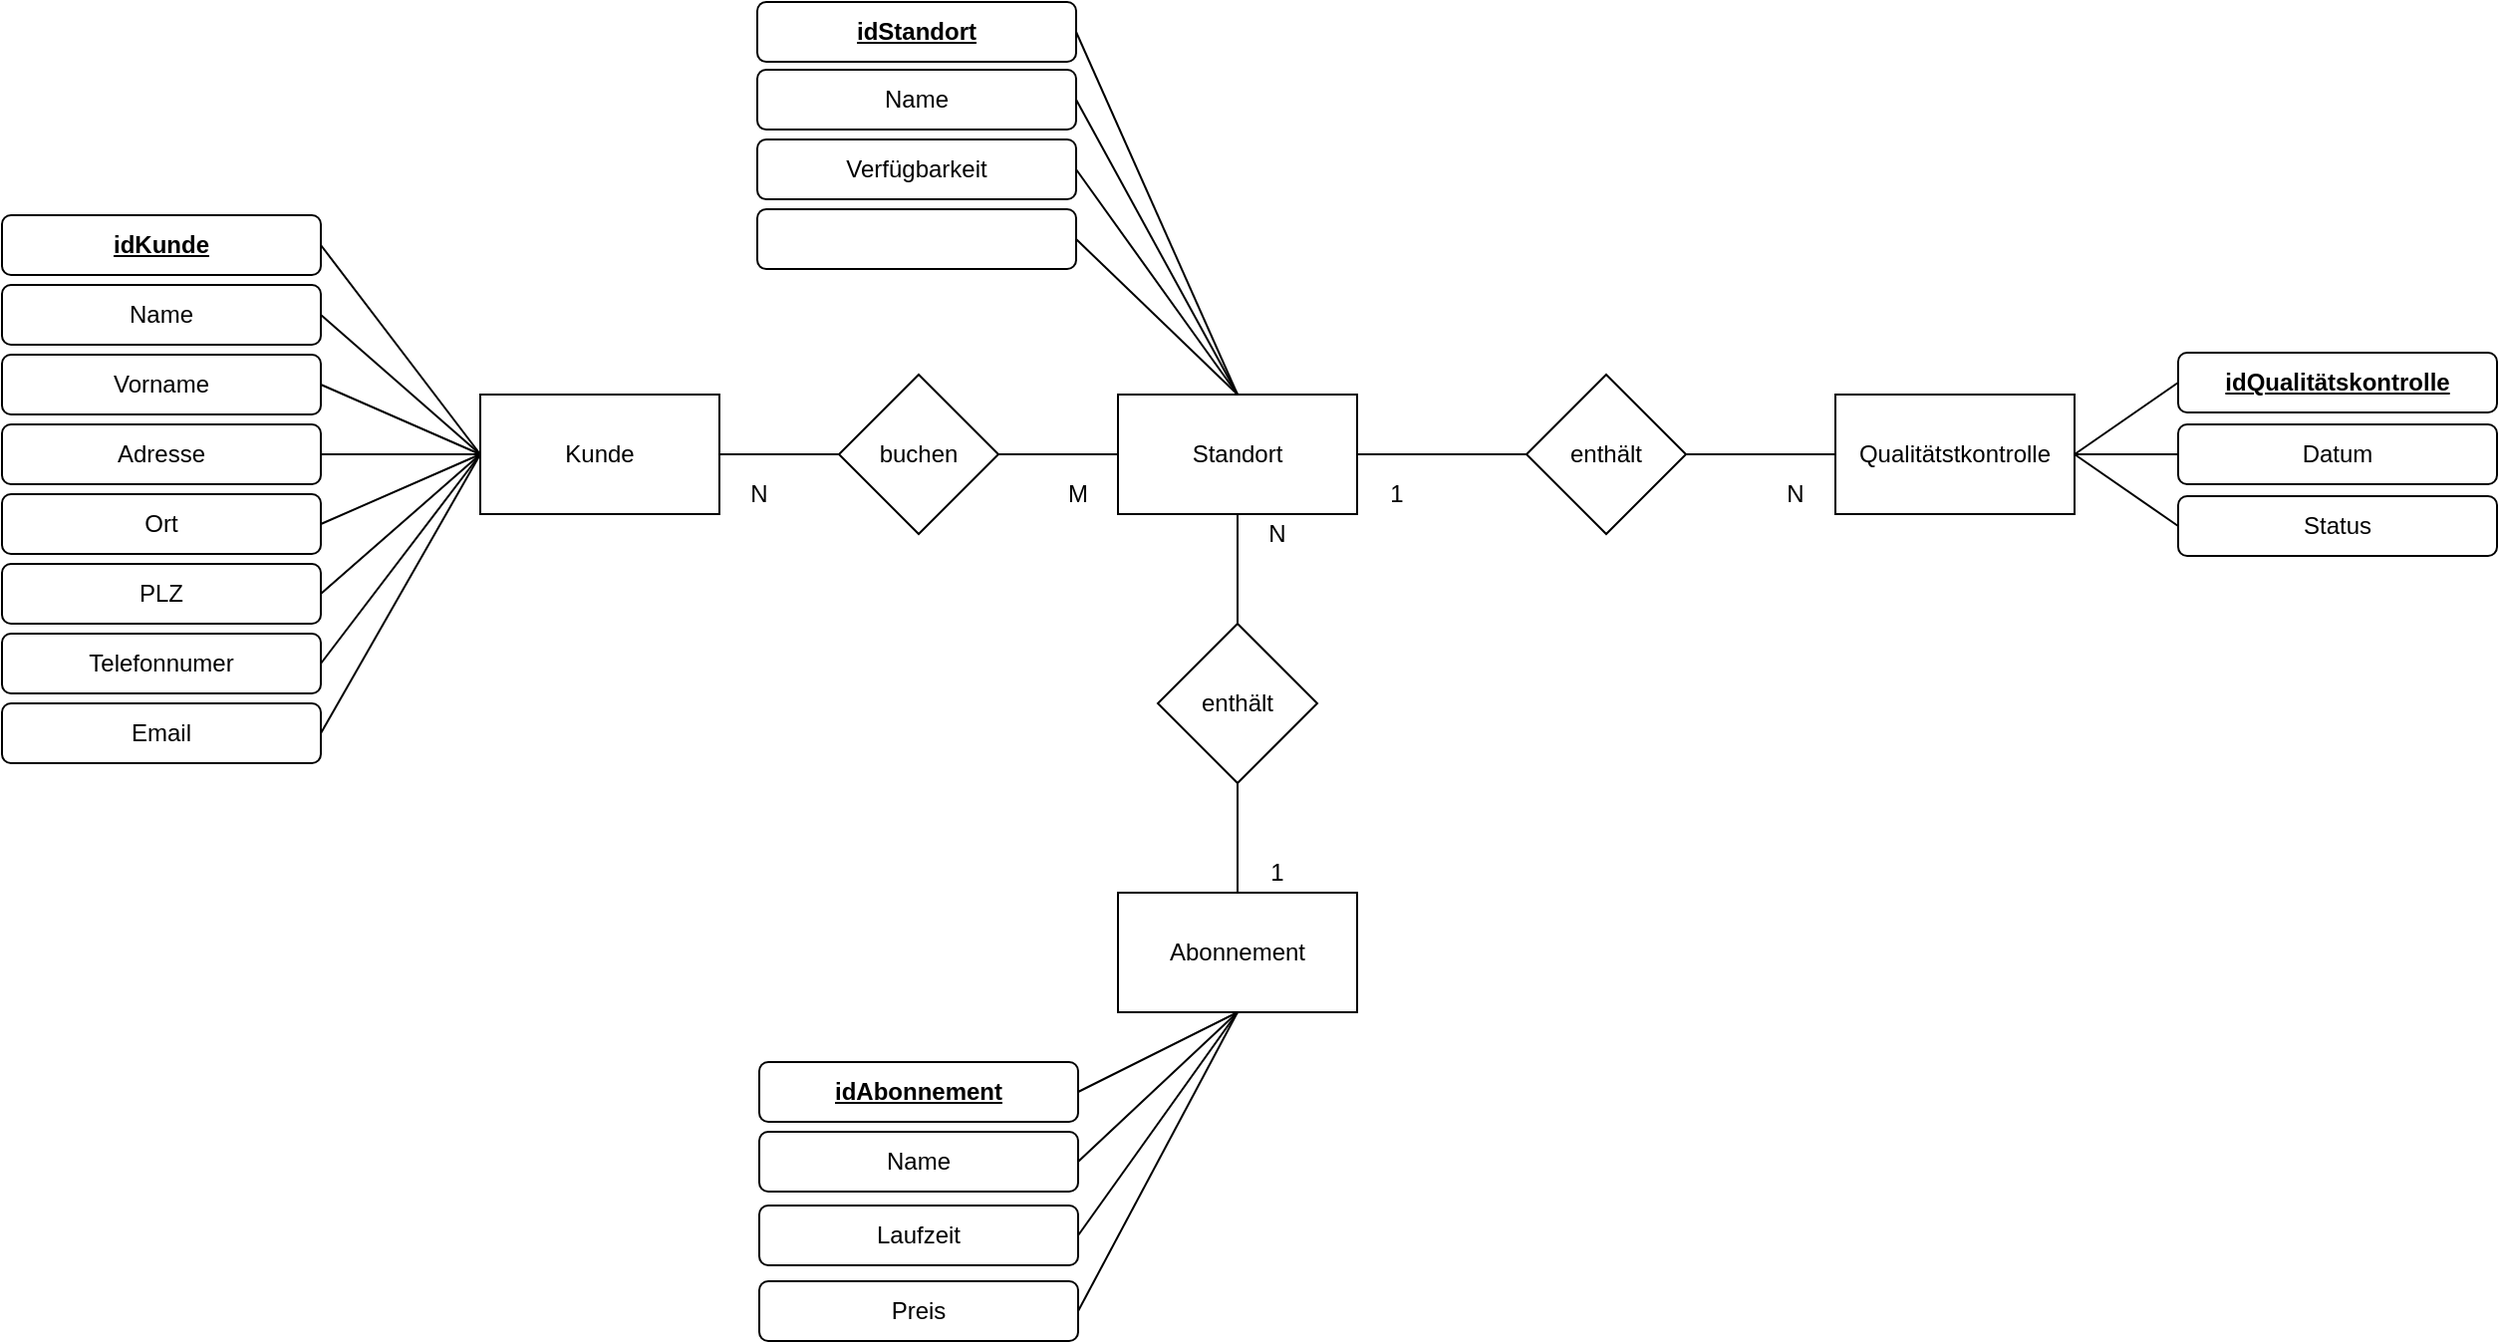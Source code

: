 <mxfile version="13.10.9" type="github"><diagram id="FgQy-jYIGedmmrOs4y-3" name="Page-1"><mxGraphModel dx="1504" dy="578" grid="1" gridSize="10" guides="1" tooltips="1" connect="1" arrows="1" fold="1" page="1" pageScale="1" pageWidth="827" pageHeight="1169" math="0" shadow="0"><root><mxCell id="0"/><mxCell id="1" parent="0"/><mxCell id="NGg-V4E_7E0HNPcvB8aK-2" value="Kunde" style="rounded=0;whiteSpace=wrap;html=1;" vertex="1" parent="1"><mxGeometry x="350" y="220" width="120" height="60" as="geometry"/></mxCell><mxCell id="NGg-V4E_7E0HNPcvB8aK-3" value="&lt;b&gt;&lt;u&gt;idKunde&lt;/u&gt;&lt;/b&gt;" style="rounded=1;whiteSpace=wrap;html=1;" vertex="1" parent="1"><mxGeometry x="110" y="130" width="160" height="30" as="geometry"/></mxCell><mxCell id="NGg-V4E_7E0HNPcvB8aK-4" value="Name" style="rounded=1;whiteSpace=wrap;html=1;" vertex="1" parent="1"><mxGeometry x="110" y="165" width="160" height="30" as="geometry"/></mxCell><mxCell id="NGg-V4E_7E0HNPcvB8aK-5" value="Vorname" style="rounded=1;whiteSpace=wrap;html=1;" vertex="1" parent="1"><mxGeometry x="110" y="200" width="160" height="30" as="geometry"/></mxCell><mxCell id="NGg-V4E_7E0HNPcvB8aK-6" value="Adresse" style="rounded=1;whiteSpace=wrap;html=1;" vertex="1" parent="1"><mxGeometry x="110" y="235" width="160" height="30" as="geometry"/></mxCell><mxCell id="NGg-V4E_7E0HNPcvB8aK-7" value="Ort" style="rounded=1;whiteSpace=wrap;html=1;" vertex="1" parent="1"><mxGeometry x="110" y="270" width="160" height="30" as="geometry"/></mxCell><mxCell id="NGg-V4E_7E0HNPcvB8aK-8" value="PLZ" style="rounded=1;whiteSpace=wrap;html=1;" vertex="1" parent="1"><mxGeometry x="110" y="305" width="160" height="30" as="geometry"/></mxCell><mxCell id="NGg-V4E_7E0HNPcvB8aK-9" value="Telefonnumer" style="rounded=1;whiteSpace=wrap;html=1;" vertex="1" parent="1"><mxGeometry x="110" y="340" width="160" height="30" as="geometry"/></mxCell><mxCell id="NGg-V4E_7E0HNPcvB8aK-11" value="Email" style="rounded=1;whiteSpace=wrap;html=1;" vertex="1" parent="1"><mxGeometry x="110" y="375" width="160" height="30" as="geometry"/></mxCell><mxCell id="NGg-V4E_7E0HNPcvB8aK-14" value="" style="endArrow=none;html=1;exitX=1;exitY=0.5;exitDx=0;exitDy=0;entryX=0;entryY=0.5;entryDx=0;entryDy=0;" edge="1" parent="1" source="NGg-V4E_7E0HNPcvB8aK-3" target="NGg-V4E_7E0HNPcvB8aK-2"><mxGeometry width="50" height="50" relative="1" as="geometry"><mxPoint x="390" y="280" as="sourcePoint"/><mxPoint x="440" y="230" as="targetPoint"/><Array as="points"/></mxGeometry></mxCell><mxCell id="NGg-V4E_7E0HNPcvB8aK-15" value="" style="shape=partialRectangle;whiteSpace=wrap;html=1;bottom=0;right=0;fillColor=none;" vertex="1" parent="1"><mxGeometry x="350" y="220" width="120" height="60" as="geometry"/></mxCell><mxCell id="NGg-V4E_7E0HNPcvB8aK-16" value="" style="shape=partialRectangle;whiteSpace=wrap;html=1;bottom=0;right=0;fillColor=none;" vertex="1" parent="1"><mxGeometry x="350" y="220" width="120" height="60" as="geometry"/></mxCell><mxCell id="NGg-V4E_7E0HNPcvB8aK-17" value="" style="endArrow=none;html=1;exitX=0;exitY=0.5;exitDx=0;exitDy=0;entryX=1;entryY=0.5;entryDx=0;entryDy=0;" edge="1" parent="1" source="NGg-V4E_7E0HNPcvB8aK-16" target="NGg-V4E_7E0HNPcvB8aK-4"><mxGeometry width="50" height="50" relative="1" as="geometry"><mxPoint x="390" y="280" as="sourcePoint"/><mxPoint x="440" y="230" as="targetPoint"/></mxGeometry></mxCell><mxCell id="NGg-V4E_7E0HNPcvB8aK-18" value="" style="endArrow=none;html=1;exitX=1;exitY=0.5;exitDx=0;exitDy=0;entryX=0;entryY=0.5;entryDx=0;entryDy=0;" edge="1" parent="1" source="NGg-V4E_7E0HNPcvB8aK-5" target="NGg-V4E_7E0HNPcvB8aK-16"><mxGeometry width="50" height="50" relative="1" as="geometry"><mxPoint x="390" y="280" as="sourcePoint"/><mxPoint x="350" y="260" as="targetPoint"/></mxGeometry></mxCell><mxCell id="NGg-V4E_7E0HNPcvB8aK-19" value="" style="endArrow=none;html=1;exitX=1;exitY=0.5;exitDx=0;exitDy=0;entryX=0;entryY=0.5;entryDx=0;entryDy=0;" edge="1" parent="1" source="NGg-V4E_7E0HNPcvB8aK-6" target="NGg-V4E_7E0HNPcvB8aK-16"><mxGeometry width="50" height="50" relative="1" as="geometry"><mxPoint x="390" y="280" as="sourcePoint"/><mxPoint x="440" y="230" as="targetPoint"/></mxGeometry></mxCell><mxCell id="NGg-V4E_7E0HNPcvB8aK-20" value="" style="endArrow=none;html=1;entryX=0;entryY=0.5;entryDx=0;entryDy=0;exitX=1;exitY=0.5;exitDx=0;exitDy=0;" edge="1" parent="1" source="NGg-V4E_7E0HNPcvB8aK-7" target="NGg-V4E_7E0HNPcvB8aK-16"><mxGeometry width="50" height="50" relative="1" as="geometry"><mxPoint x="390" y="280" as="sourcePoint"/><mxPoint x="440" y="230" as="targetPoint"/></mxGeometry></mxCell><mxCell id="NGg-V4E_7E0HNPcvB8aK-21" value="" style="endArrow=none;html=1;exitX=1;exitY=0.5;exitDx=0;exitDy=0;" edge="1" parent="1" source="NGg-V4E_7E0HNPcvB8aK-8"><mxGeometry width="50" height="50" relative="1" as="geometry"><mxPoint x="390" y="380" as="sourcePoint"/><mxPoint x="350" y="250" as="targetPoint"/></mxGeometry></mxCell><mxCell id="NGg-V4E_7E0HNPcvB8aK-22" value="" style="endArrow=none;html=1;exitX=1;exitY=0.5;exitDx=0;exitDy=0;entryX=0;entryY=0.5;entryDx=0;entryDy=0;" edge="1" parent="1" source="NGg-V4E_7E0HNPcvB8aK-9" target="NGg-V4E_7E0HNPcvB8aK-16"><mxGeometry width="50" height="50" relative="1" as="geometry"><mxPoint x="390" y="380" as="sourcePoint"/><mxPoint x="440" y="330" as="targetPoint"/></mxGeometry></mxCell><mxCell id="NGg-V4E_7E0HNPcvB8aK-23" value="" style="endArrow=none;html=1;entryX=0;entryY=0.5;entryDx=0;entryDy=0;exitX=1;exitY=0.5;exitDx=0;exitDy=0;" edge="1" parent="1" source="NGg-V4E_7E0HNPcvB8aK-11" target="NGg-V4E_7E0HNPcvB8aK-16"><mxGeometry width="50" height="50" relative="1" as="geometry"><mxPoint x="390" y="380" as="sourcePoint"/><mxPoint x="440" y="330" as="targetPoint"/></mxGeometry></mxCell><mxCell id="NGg-V4E_7E0HNPcvB8aK-24" value="buchen" style="rhombus;whiteSpace=wrap;html=1;" vertex="1" parent="1"><mxGeometry x="530" y="210" width="80" height="80" as="geometry"/></mxCell><mxCell id="NGg-V4E_7E0HNPcvB8aK-25" value="" style="endArrow=none;html=1;exitX=1;exitY=0.5;exitDx=0;exitDy=0;entryX=0;entryY=0.5;entryDx=0;entryDy=0;" edge="1" parent="1" source="NGg-V4E_7E0HNPcvB8aK-16" target="NGg-V4E_7E0HNPcvB8aK-24"><mxGeometry width="50" height="50" relative="1" as="geometry"><mxPoint x="780" y="380" as="sourcePoint"/><mxPoint x="830" y="330" as="targetPoint"/></mxGeometry></mxCell><mxCell id="NGg-V4E_7E0HNPcvB8aK-26" value="Standort" style="rounded=0;whiteSpace=wrap;html=1;" vertex="1" parent="1"><mxGeometry x="670" y="220" width="120" height="60" as="geometry"/></mxCell><mxCell id="NGg-V4E_7E0HNPcvB8aK-27" value="" style="endArrow=none;html=1;exitX=1;exitY=0.5;exitDx=0;exitDy=0;entryX=0;entryY=0.5;entryDx=0;entryDy=0;" edge="1" parent="1" source="NGg-V4E_7E0HNPcvB8aK-24" target="NGg-V4E_7E0HNPcvB8aK-26"><mxGeometry width="50" height="50" relative="1" as="geometry"><mxPoint x="780" y="380" as="sourcePoint"/><mxPoint x="830" y="330" as="targetPoint"/></mxGeometry></mxCell><mxCell id="NGg-V4E_7E0HNPcvB8aK-28" value="enthält" style="rhombus;whiteSpace=wrap;html=1;" vertex="1" parent="1"><mxGeometry x="690" y="335" width="80" height="80" as="geometry"/></mxCell><mxCell id="NGg-V4E_7E0HNPcvB8aK-29" value="" style="endArrow=none;html=1;exitX=0.5;exitY=0;exitDx=0;exitDy=0;entryX=0.5;entryY=1;entryDx=0;entryDy=0;" edge="1" parent="1" source="NGg-V4E_7E0HNPcvB8aK-28" target="NGg-V4E_7E0HNPcvB8aK-26"><mxGeometry width="50" height="50" relative="1" as="geometry"><mxPoint x="780" y="380" as="sourcePoint"/><mxPoint x="830" y="330" as="targetPoint"/></mxGeometry></mxCell><mxCell id="NGg-V4E_7E0HNPcvB8aK-30" value="Abonnement" style="rounded=0;whiteSpace=wrap;html=1;" vertex="1" parent="1"><mxGeometry x="670" y="470" width="120" height="60" as="geometry"/></mxCell><mxCell id="NGg-V4E_7E0HNPcvB8aK-33" value="" style="endArrow=none;html=1;exitX=0.5;exitY=1;exitDx=0;exitDy=0;entryX=0.5;entryY=0;entryDx=0;entryDy=0;" edge="1" parent="1" source="NGg-V4E_7E0HNPcvB8aK-28" target="NGg-V4E_7E0HNPcvB8aK-30"><mxGeometry width="50" height="50" relative="1" as="geometry"><mxPoint x="780" y="380" as="sourcePoint"/><mxPoint x="830" y="330" as="targetPoint"/></mxGeometry></mxCell><mxCell id="NGg-V4E_7E0HNPcvB8aK-34" value="Name" style="rounded=1;whiteSpace=wrap;html=1;" vertex="1" parent="1"><mxGeometry x="490" y="590" width="160" height="30" as="geometry"/></mxCell><mxCell id="NGg-V4E_7E0HNPcvB8aK-35" value="&lt;b&gt;&lt;u&gt;idAbonnement&lt;/u&gt;&lt;/b&gt;" style="rounded=1;whiteSpace=wrap;html=1;" vertex="1" parent="1"><mxGeometry x="490" y="555" width="160" height="30" as="geometry"/></mxCell><mxCell id="NGg-V4E_7E0HNPcvB8aK-37" value="Laufzeit" style="rounded=1;whiteSpace=wrap;html=1;" vertex="1" parent="1"><mxGeometry x="490" y="627" width="160" height="30" as="geometry"/></mxCell><mxCell id="NGg-V4E_7E0HNPcvB8aK-38" value="" style="endArrow=none;html=1;entryX=0.5;entryY=1;entryDx=0;entryDy=0;" edge="1" parent="1" target="NGg-V4E_7E0HNPcvB8aK-30"><mxGeometry width="50" height="50" relative="1" as="geometry"><mxPoint x="650" y="570" as="sourcePoint"/><mxPoint x="790" y="530" as="targetPoint"/></mxGeometry></mxCell><mxCell id="NGg-V4E_7E0HNPcvB8aK-39" value="" style="endArrow=none;html=1;exitX=1;exitY=0.5;exitDx=0;exitDy=0;" edge="1" parent="1" source="NGg-V4E_7E0HNPcvB8aK-34"><mxGeometry width="50" height="50" relative="1" as="geometry"><mxPoint x="740" y="580" as="sourcePoint"/><mxPoint x="730" y="530" as="targetPoint"/></mxGeometry></mxCell><mxCell id="NGg-V4E_7E0HNPcvB8aK-41" value="" style="endArrow=none;html=1;entryX=0.5;entryY=1;entryDx=0;entryDy=0;exitX=1;exitY=0.5;exitDx=0;exitDy=0;" edge="1" parent="1" source="NGg-V4E_7E0HNPcvB8aK-37" target="NGg-V4E_7E0HNPcvB8aK-30"><mxGeometry width="50" height="50" relative="1" as="geometry"><mxPoint x="740" y="580" as="sourcePoint"/><mxPoint x="790" y="530" as="targetPoint"/></mxGeometry></mxCell><mxCell id="NGg-V4E_7E0HNPcvB8aK-42" value="enthält" style="rhombus;whiteSpace=wrap;html=1;" vertex="1" parent="1"><mxGeometry x="875" y="210" width="80" height="80" as="geometry"/></mxCell><mxCell id="NGg-V4E_7E0HNPcvB8aK-43" value="" style="endArrow=none;html=1;exitX=1;exitY=0.5;exitDx=0;exitDy=0;entryX=0;entryY=0.5;entryDx=0;entryDy=0;" edge="1" parent="1" source="NGg-V4E_7E0HNPcvB8aK-26" target="NGg-V4E_7E0HNPcvB8aK-42"><mxGeometry width="50" height="50" relative="1" as="geometry"><mxPoint x="960" y="380" as="sourcePoint"/><mxPoint x="1010" y="330" as="targetPoint"/></mxGeometry></mxCell><mxCell id="NGg-V4E_7E0HNPcvB8aK-44" value="Qualitätstkontrolle" style="rounded=0;whiteSpace=wrap;html=1;" vertex="1" parent="1"><mxGeometry x="1030" y="220" width="120" height="60" as="geometry"/></mxCell><mxCell id="NGg-V4E_7E0HNPcvB8aK-46" value="" style="endArrow=none;html=1;exitX=1;exitY=0.5;exitDx=0;exitDy=0;entryX=0;entryY=0.5;entryDx=0;entryDy=0;" edge="1" parent="1" source="NGg-V4E_7E0HNPcvB8aK-42" target="NGg-V4E_7E0HNPcvB8aK-44"><mxGeometry width="50" height="50" relative="1" as="geometry"><mxPoint x="960" y="280" as="sourcePoint"/><mxPoint x="1010" y="230" as="targetPoint"/></mxGeometry></mxCell><mxCell id="NGg-V4E_7E0HNPcvB8aK-47" value="&lt;b&gt;&lt;u&gt;idQualitätskontrolle&lt;/u&gt;&lt;/b&gt;" style="rounded=1;whiteSpace=wrap;html=1;" vertex="1" parent="1"><mxGeometry x="1202" y="199" width="160" height="30" as="geometry"/></mxCell><mxCell id="NGg-V4E_7E0HNPcvB8aK-49" value="Datum" style="rounded=1;whiteSpace=wrap;html=1;" vertex="1" parent="1"><mxGeometry x="1202" y="235" width="160" height="30" as="geometry"/></mxCell><mxCell id="NGg-V4E_7E0HNPcvB8aK-50" value="" style="endArrow=none;html=1;entryX=0;entryY=0.5;entryDx=0;entryDy=0;exitX=1;exitY=0.5;exitDx=0;exitDy=0;" edge="1" parent="1" source="NGg-V4E_7E0HNPcvB8aK-44" target="NGg-V4E_7E0HNPcvB8aK-47"><mxGeometry width="50" height="50" relative="1" as="geometry"><mxPoint x="960" y="410" as="sourcePoint"/><mxPoint x="1010" y="360" as="targetPoint"/></mxGeometry></mxCell><mxCell id="NGg-V4E_7E0HNPcvB8aK-52" value="" style="endArrow=none;html=1;entryX=0;entryY=0.5;entryDx=0;entryDy=0;exitX=1;exitY=0.5;exitDx=0;exitDy=0;" edge="1" parent="1" source="NGg-V4E_7E0HNPcvB8aK-44" target="NGg-V4E_7E0HNPcvB8aK-49"><mxGeometry width="50" height="50" relative="1" as="geometry"><mxPoint x="1150" y="330" as="sourcePoint"/><mxPoint x="1200" y="280" as="targetPoint"/></mxGeometry></mxCell><mxCell id="NGg-V4E_7E0HNPcvB8aK-53" value="N" style="text;html=1;strokeColor=none;fillColor=none;align=center;verticalAlign=middle;whiteSpace=wrap;rounded=0;" vertex="1" parent="1"><mxGeometry x="470" y="260" width="40" height="20" as="geometry"/></mxCell><mxCell id="NGg-V4E_7E0HNPcvB8aK-55" value="M" style="text;html=1;strokeColor=none;fillColor=none;align=center;verticalAlign=middle;whiteSpace=wrap;rounded=0;" vertex="1" parent="1"><mxGeometry x="630" y="260" width="40" height="20" as="geometry"/></mxCell><mxCell id="NGg-V4E_7E0HNPcvB8aK-58" value="1" style="text;html=1;strokeColor=none;fillColor=none;align=center;verticalAlign=middle;whiteSpace=wrap;rounded=0;" vertex="1" parent="1"><mxGeometry x="790" y="260" width="40" height="20" as="geometry"/></mxCell><mxCell id="NGg-V4E_7E0HNPcvB8aK-59" value="N" style="text;html=1;strokeColor=none;fillColor=none;align=center;verticalAlign=middle;whiteSpace=wrap;rounded=0;" vertex="1" parent="1"><mxGeometry x="990" y="260" width="40" height="20" as="geometry"/></mxCell><mxCell id="NGg-V4E_7E0HNPcvB8aK-60" value="N" style="text;html=1;strokeColor=none;fillColor=none;align=center;verticalAlign=middle;whiteSpace=wrap;rounded=0;" vertex="1" parent="1"><mxGeometry x="730" y="280" width="40" height="20" as="geometry"/></mxCell><mxCell id="NGg-V4E_7E0HNPcvB8aK-62" value="1" style="text;html=1;strokeColor=none;fillColor=none;align=center;verticalAlign=middle;whiteSpace=wrap;rounded=0;" vertex="1" parent="1"><mxGeometry x="730" y="450" width="40" height="20" as="geometry"/></mxCell><mxCell id="NGg-V4E_7E0HNPcvB8aK-63" value="Status" style="rounded=1;whiteSpace=wrap;html=1;" vertex="1" parent="1"><mxGeometry x="1202" y="271" width="160" height="30" as="geometry"/></mxCell><mxCell id="NGg-V4E_7E0HNPcvB8aK-65" value="" style="endArrow=none;html=1;entryX=0;entryY=0.5;entryDx=0;entryDy=0;exitX=1;exitY=0.5;exitDx=0;exitDy=0;" edge="1" parent="1" source="NGg-V4E_7E0HNPcvB8aK-44" target="NGg-V4E_7E0HNPcvB8aK-63"><mxGeometry width="50" height="50" relative="1" as="geometry"><mxPoint x="1120" y="400" as="sourcePoint"/><mxPoint x="1170" y="350" as="targetPoint"/></mxGeometry></mxCell><mxCell id="NGg-V4E_7E0HNPcvB8aK-66" value="Preis" style="rounded=1;whiteSpace=wrap;html=1;" vertex="1" parent="1"><mxGeometry x="490" y="665" width="160" height="30" as="geometry"/></mxCell><mxCell id="NGg-V4E_7E0HNPcvB8aK-67" value="" style="endArrow=none;html=1;exitX=1;exitY=0.5;exitDx=0;exitDy=0;" edge="1" parent="1" source="NGg-V4E_7E0HNPcvB8aK-66"><mxGeometry width="50" height="50" relative="1" as="geometry"><mxPoint x="660" y="650" as="sourcePoint"/><mxPoint x="730" y="530" as="targetPoint"/></mxGeometry></mxCell><mxCell id="NGg-V4E_7E0HNPcvB8aK-71" value="&lt;b&gt;&lt;u&gt;idStandort&lt;/u&gt;&lt;/b&gt;" style="rounded=1;whiteSpace=wrap;html=1;" vertex="1" parent="1"><mxGeometry x="489" y="23" width="160" height="30" as="geometry"/></mxCell><mxCell id="NGg-V4E_7E0HNPcvB8aK-74" value="Name" style="rounded=1;whiteSpace=wrap;html=1;" vertex="1" parent="1"><mxGeometry x="489" y="57" width="160" height="30" as="geometry"/></mxCell><mxCell id="NGg-V4E_7E0HNPcvB8aK-76" value="Verfügbarkeit" style="rounded=1;whiteSpace=wrap;html=1;" vertex="1" parent="1"><mxGeometry x="489" y="92" width="160" height="30" as="geometry"/></mxCell><mxCell id="NGg-V4E_7E0HNPcvB8aK-77" value="" style="rounded=1;whiteSpace=wrap;html=1;" vertex="1" parent="1"><mxGeometry x="489" y="127" width="160" height="30" as="geometry"/></mxCell><mxCell id="NGg-V4E_7E0HNPcvB8aK-78" value="" style="endArrow=none;html=1;entryX=1;entryY=0.5;entryDx=0;entryDy=0;exitX=0.5;exitY=0;exitDx=0;exitDy=0;" edge="1" parent="1" source="NGg-V4E_7E0HNPcvB8aK-26" target="NGg-V4E_7E0HNPcvB8aK-71"><mxGeometry width="50" height="50" relative="1" as="geometry"><mxPoint x="660" y="180" as="sourcePoint"/><mxPoint x="710" y="130" as="targetPoint"/></mxGeometry></mxCell><mxCell id="NGg-V4E_7E0HNPcvB8aK-79" value="" style="endArrow=none;html=1;exitX=0.5;exitY=0;exitDx=0;exitDy=0;entryX=1;entryY=0.5;entryDx=0;entryDy=0;" edge="1" parent="1" source="NGg-V4E_7E0HNPcvB8aK-26" target="NGg-V4E_7E0HNPcvB8aK-74"><mxGeometry width="50" height="50" relative="1" as="geometry"><mxPoint x="660" y="180" as="sourcePoint"/><mxPoint x="780" y="79" as="targetPoint"/></mxGeometry></mxCell><mxCell id="NGg-V4E_7E0HNPcvB8aK-80" value="" style="endArrow=none;html=1;entryX=1;entryY=0.5;entryDx=0;entryDy=0;exitX=0.5;exitY=0;exitDx=0;exitDy=0;" edge="1" parent="1" source="NGg-V4E_7E0HNPcvB8aK-26" target="NGg-V4E_7E0HNPcvB8aK-76"><mxGeometry width="50" height="50" relative="1" as="geometry"><mxPoint x="660" y="180" as="sourcePoint"/><mxPoint x="710" y="130" as="targetPoint"/></mxGeometry></mxCell><mxCell id="NGg-V4E_7E0HNPcvB8aK-81" value="" style="endArrow=none;html=1;entryX=1;entryY=0.5;entryDx=0;entryDy=0;exitX=0.5;exitY=0;exitDx=0;exitDy=0;" edge="1" parent="1" source="NGg-V4E_7E0HNPcvB8aK-26" target="NGg-V4E_7E0HNPcvB8aK-77"><mxGeometry width="50" height="50" relative="1" as="geometry"><mxPoint x="748" y="203" as="sourcePoint"/><mxPoint x="728" y="123" as="targetPoint"/></mxGeometry></mxCell></root></mxGraphModel></diagram></mxfile>